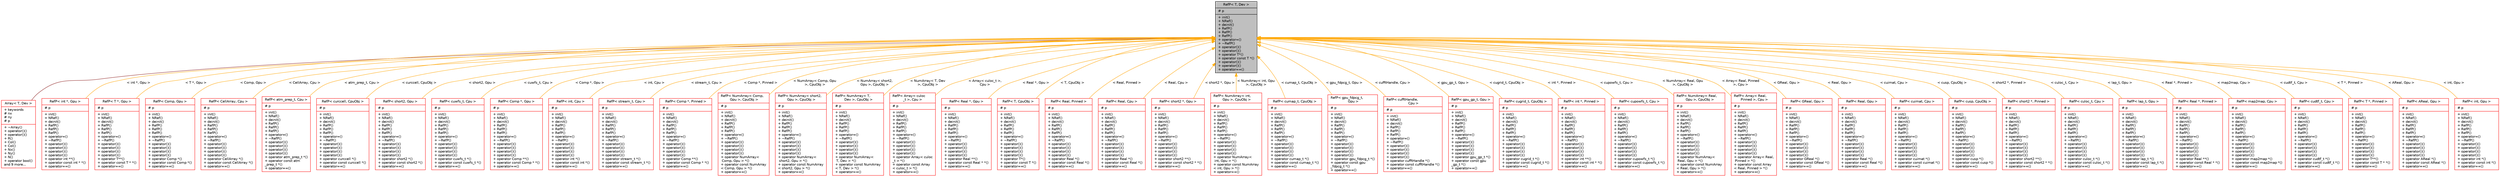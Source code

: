 digraph "RefP&lt; T, Dev &gt;"
{
 // INTERACTIVE_SVG=YES
  bgcolor="transparent";
  edge [fontname="Helvetica",fontsize="10",labelfontname="Helvetica",labelfontsize="10"];
  node [fontname="Helvetica",fontsize="10",shape=record];
  Node0 [label="{RefP\< T, Dev \>\n|# p\l|+ init()\l+ NRef()\l+ deinit()\l+ RefP()\l+ RefP()\l+ RefP()\l+ operator=()\l+ ~RefP()\l+ operator()()\l+ operator()()\l+ operator T*()\l+ operator const T *()\l+ operator()()\l+ operator()()\l+ operator==()\l}",height=0.2,width=0.4,color="black", fillcolor="grey75", style="filled", fontcolor="black"];
  Node0 -> Node1 [dir="back",color="firebrick4",fontsize="10",style="solid",arrowtail="onormal",fontname="Helvetica"];
  Node1 [label="{Array\< T, Dev \>\n|+ keywords\l# nx\l# ny\l# p\l|+ ~Array()\l+ operator()()\l+ operator()()\l+ R()\l+ Col()\l+ Col()\l+ Nx()\l+ Ny()\l+ N()\l+ operator bool()\land 9 more...\l}",height=0.2,width=0.4,color="red",URL="$d5/d21/class_array.html"];
  Node0 -> Node71 [dir="back",color="orange",fontsize="10",style="solid",label=" \< int *, Gpu \>" ,fontname="Helvetica"];
  Node71 [label="{RefP\< int *, Gpu \>\n|# p\l|+ init()\l+ NRef()\l+ deinit()\l+ RefP()\l+ RefP()\l+ RefP()\l+ operator=()\l+ ~RefP()\l+ operator()()\l+ operator()()\l+ operator()()\l+ operator()()\l+ operator int **()\l+ operator const int * *()\l+ operator==()\l}",height=0.2,width=0.4,color="red",URL="$dd/db6/class_ref_p.html"];
  Node0 -> Node72 [dir="back",color="orange",fontsize="10",style="solid",label=" \< T *, Gpu \>" ,fontname="Helvetica"];
  Node72 [label="{RefP\< T *, Gpu \>\n|# p\l|+ init()\l+ NRef()\l+ deinit()\l+ RefP()\l+ RefP()\l+ RefP()\l+ operator=()\l+ ~RefP()\l+ operator()()\l+ operator()()\l+ operator()()\l+ operator()()\l+ operator T**()\l+ operator const T * *()\l+ operator==()\l}",height=0.2,width=0.4,color="red",URL="$dd/db6/class_ref_p.html"];
  Node0 -> Node73 [dir="back",color="orange",fontsize="10",style="solid",label=" \< Comp, Gpu \>" ,fontname="Helvetica"];
  Node73 [label="{RefP\< Comp, Gpu \>\n|# p\l|+ init()\l+ NRef()\l+ deinit()\l+ RefP()\l+ RefP()\l+ RefP()\l+ operator=()\l+ ~RefP()\l+ operator()()\l+ operator()()\l+ operator()()\l+ operator()()\l+ operator Comp *()\l+ operator const Comp *()\l+ operator==()\l}",height=0.2,width=0.4,color="red",URL="$dd/db6/class_ref_p.html"];
  Node0 -> Node74 [dir="back",color="orange",fontsize="10",style="solid",label=" \< CellArray, Cpu \>" ,fontname="Helvetica"];
  Node74 [label="{RefP\< CellArray, Cpu \>\n|# p\l|+ init()\l+ NRef()\l+ deinit()\l+ RefP()\l+ RefP()\l+ RefP()\l+ operator=()\l+ ~RefP()\l+ operator()()\l+ operator()()\l+ operator()()\l+ operator()()\l+ operator CellArray *()\l+ operator const CellArray *()\l+ operator==()\l}",height=0.2,width=0.4,color="red",URL="$dd/db6/class_ref_p.html"];
  Node0 -> Node75 [dir="back",color="orange",fontsize="10",style="solid",label=" \< atm_prep_t, Cpu \>" ,fontname="Helvetica"];
  Node75 [label="{RefP\< atm_prep_t, Cpu \>\n|# p\l|+ init()\l+ NRef()\l+ deinit()\l+ RefP()\l+ RefP()\l+ RefP()\l+ operator=()\l+ ~RefP()\l+ operator()()\l+ operator()()\l+ operator()()\l+ operator()()\l+ operator atm_prep_t *()\l+ operator const atm\l_prep_t *()\l+ operator==()\l}",height=0.2,width=0.4,color="red",URL="$dd/db6/class_ref_p.html"];
  Node0 -> Node76 [dir="back",color="orange",fontsize="10",style="solid",label=" \< curccell, CpuObj \>" ,fontname="Helvetica"];
  Node76 [label="{RefP\< curccell, CpuObj \>\n|# p\l|+ init()\l+ NRef()\l+ deinit()\l+ RefP()\l+ RefP()\l+ RefP()\l+ operator=()\l+ ~RefP()\l+ operator()()\l+ operator()()\l+ operator()()\l+ operator()()\l+ operator curccell *()\l+ operator const curccell *()\l+ operator==()\l}",height=0.2,width=0.4,color="red",URL="$dd/db6/class_ref_p.html"];
  Node0 -> Node77 [dir="back",color="orange",fontsize="10",style="solid",label=" \< short2, Gpu \>" ,fontname="Helvetica"];
  Node77 [label="{RefP\< short2, Gpu \>\n|# p\l|+ init()\l+ NRef()\l+ deinit()\l+ RefP()\l+ RefP()\l+ RefP()\l+ operator=()\l+ ~RefP()\l+ operator()()\l+ operator()()\l+ operator()()\l+ operator()()\l+ operator short2 *()\l+ operator const short2 *()\l+ operator==()\l}",height=0.2,width=0.4,color="red",URL="$dd/db6/class_ref_p.html"];
  Node0 -> Node78 [dir="back",color="orange",fontsize="10",style="solid",label=" \< cuwfs_t, Cpu \>" ,fontname="Helvetica"];
  Node78 [label="{RefP\< cuwfs_t, Cpu \>\n|# p\l|+ init()\l+ NRef()\l+ deinit()\l+ RefP()\l+ RefP()\l+ RefP()\l+ operator=()\l+ ~RefP()\l+ operator()()\l+ operator()()\l+ operator()()\l+ operator()()\l+ operator cuwfs_t *()\l+ operator const cuwfs_t *()\l+ operator==()\l}",height=0.2,width=0.4,color="red",URL="$dd/db6/class_ref_p.html"];
  Node0 -> Node79 [dir="back",color="orange",fontsize="10",style="solid",label=" \< Comp *, Gpu \>" ,fontname="Helvetica"];
  Node79 [label="{RefP\< Comp *, Gpu \>\n|# p\l|+ init()\l+ NRef()\l+ deinit()\l+ RefP()\l+ RefP()\l+ RefP()\l+ operator=()\l+ ~RefP()\l+ operator()()\l+ operator()()\l+ operator()()\l+ operator()()\l+ operator Comp **()\l+ operator const Comp * *()\l+ operator==()\l}",height=0.2,width=0.4,color="red",URL="$dd/db6/class_ref_p.html"];
  Node0 -> Node80 [dir="back",color="orange",fontsize="10",style="solid",label=" \< int, Cpu \>" ,fontname="Helvetica"];
  Node80 [label="{RefP\< int, Cpu \>\n|# p\l|+ init()\l+ NRef()\l+ deinit()\l+ RefP()\l+ RefP()\l+ RefP()\l+ operator=()\l+ ~RefP()\l+ operator()()\l+ operator()()\l+ operator()()\l+ operator()()\l+ operator int *()\l+ operator const int *()\l+ operator==()\l}",height=0.2,width=0.4,color="red",URL="$dd/db6/class_ref_p.html"];
  Node0 -> Node81 [dir="back",color="orange",fontsize="10",style="solid",label=" \< stream_t, Cpu \>" ,fontname="Helvetica"];
  Node81 [label="{RefP\< stream_t, Cpu \>\n|# p\l|+ init()\l+ NRef()\l+ deinit()\l+ RefP()\l+ RefP()\l+ RefP()\l+ operator=()\l+ ~RefP()\l+ operator()()\l+ operator()()\l+ operator()()\l+ operator()()\l+ operator stream_t *()\l+ operator const stream_t *()\l+ operator==()\l}",height=0.2,width=0.4,color="red",URL="$dd/db6/class_ref_p.html"];
  Node0 -> Node82 [dir="back",color="orange",fontsize="10",style="solid",label=" \< Comp *, Pinned \>" ,fontname="Helvetica"];
  Node82 [label="{RefP\< Comp *, Pinned \>\n|# p\l|+ init()\l+ NRef()\l+ deinit()\l+ RefP()\l+ RefP()\l+ RefP()\l+ operator=()\l+ ~RefP()\l+ operator()()\l+ operator()()\l+ operator()()\l+ operator()()\l+ operator Comp **()\l+ operator const Comp * *()\l+ operator==()\l}",height=0.2,width=0.4,color="red",URL="$dd/db6/class_ref_p.html"];
  Node0 -> Node83 [dir="back",color="orange",fontsize="10",style="solid",label=" \< NumArray\< Comp, Gpu\l \>, CpuObj \>" ,fontname="Helvetica"];
  Node83 [label="{RefP\< NumArray\< Comp,\l Gpu \>, CpuObj \>\n|# p\l|+ init()\l+ NRef()\l+ deinit()\l+ RefP()\l+ RefP()\l+ RefP()\l+ operator=()\l+ ~RefP()\l+ operator()()\l+ operator()()\l+ operator()()\l+ operator()()\l+ operator NumArray\<\l Comp, Gpu \> *()\l+ operator const NumArray\l\< Comp, Gpu \> *()\l+ operator==()\l}",height=0.2,width=0.4,color="red",URL="$dd/db6/class_ref_p.html"];
  Node0 -> Node84 [dir="back",color="orange",fontsize="10",style="solid",label=" \< NumArray\< short2,\l Gpu \>, CpuObj \>" ,fontname="Helvetica"];
  Node84 [label="{RefP\< NumArray\< short2,\l Gpu \>, CpuObj \>\n|# p\l|+ init()\l+ NRef()\l+ deinit()\l+ RefP()\l+ RefP()\l+ RefP()\l+ operator=()\l+ ~RefP()\l+ operator()()\l+ operator()()\l+ operator()()\l+ operator()()\l+ operator NumArray\<\l short2, Gpu \> *()\l+ operator const NumArray\l\< short2, Gpu \> *()\l+ operator==()\l}",height=0.2,width=0.4,color="red",URL="$dd/db6/class_ref_p.html"];
  Node0 -> Node85 [dir="back",color="orange",fontsize="10",style="solid",label=" \< NumArray\< T, Dev\l \>, CpuObj \>" ,fontname="Helvetica"];
  Node85 [label="{RefP\< NumArray\< T,\l Dev \>, CpuObj \>\n|# p\l|+ init()\l+ NRef()\l+ deinit()\l+ RefP()\l+ RefP()\l+ RefP()\l+ operator=()\l+ ~RefP()\l+ operator()()\l+ operator()()\l+ operator()()\l+ operator()()\l+ operator NumArray\<\l T, Dev \> *()\l+ operator const NumArray\l\< T, Dev \> *()\l+ operator==()\l}",height=0.2,width=0.4,color="red",URL="$dd/db6/class_ref_p.html"];
  Node0 -> Node86 [dir="back",color="orange",fontsize="10",style="solid",label=" \< Array\< culoc_t \>,\l Cpu \>" ,fontname="Helvetica"];
  Node86 [label="{RefP\< Array\< culoc\l_t \>, Cpu \>\n|# p\l|+ init()\l+ NRef()\l+ deinit()\l+ RefP()\l+ RefP()\l+ RefP()\l+ operator=()\l+ ~RefP()\l+ operator()()\l+ operator()()\l+ operator()()\l+ operator()()\l+ operator Array\< culoc\l_t \> *()\l+ operator const Array\l\< culoc_t \> *()\l+ operator==()\l}",height=0.2,width=0.4,color="red",URL="$dd/db6/class_ref_p.html"];
  Node0 -> Node87 [dir="back",color="orange",fontsize="10",style="solid",label=" \< Real *, Gpu \>" ,fontname="Helvetica"];
  Node87 [label="{RefP\< Real *, Gpu \>\n|# p\l|+ init()\l+ NRef()\l+ deinit()\l+ RefP()\l+ RefP()\l+ RefP()\l+ operator=()\l+ ~RefP()\l+ operator()()\l+ operator()()\l+ operator()()\l+ operator()()\l+ operator Real **()\l+ operator const Real * *()\l+ operator==()\l}",height=0.2,width=0.4,color="red",URL="$dd/db6/class_ref_p.html"];
  Node0 -> Node88 [dir="back",color="orange",fontsize="10",style="solid",label=" \< T, CpuObj \>" ,fontname="Helvetica"];
  Node88 [label="{RefP\< T, CpuObj \>\n|# p\l|+ init()\l+ NRef()\l+ deinit()\l+ RefP()\l+ RefP()\l+ RefP()\l+ operator=()\l+ ~RefP()\l+ operator()()\l+ operator()()\l+ operator()()\l+ operator()()\l+ operator T*()\l+ operator const T *()\l+ operator==()\l}",height=0.2,width=0.4,color="red",URL="$dd/db6/class_ref_p.html"];
  Node0 -> Node89 [dir="back",color="orange",fontsize="10",style="solid",label=" \< Real, Pinned \>" ,fontname="Helvetica"];
  Node89 [label="{RefP\< Real, Pinned \>\n|# p\l|+ init()\l+ NRef()\l+ deinit()\l+ RefP()\l+ RefP()\l+ RefP()\l+ operator=()\l+ ~RefP()\l+ operator()()\l+ operator()()\l+ operator()()\l+ operator()()\l+ operator Real *()\l+ operator const Real *()\l+ operator==()\l}",height=0.2,width=0.4,color="red",URL="$dd/db6/class_ref_p.html"];
  Node0 -> Node90 [dir="back",color="orange",fontsize="10",style="solid",label=" \< Real, Cpu \>" ,fontname="Helvetica"];
  Node90 [label="{RefP\< Real, Cpu \>\n|# p\l|+ init()\l+ NRef()\l+ deinit()\l+ RefP()\l+ RefP()\l+ RefP()\l+ operator=()\l+ ~RefP()\l+ operator()()\l+ operator()()\l+ operator()()\l+ operator()()\l+ operator Real *()\l+ operator const Real *()\l+ operator==()\l}",height=0.2,width=0.4,color="red",URL="$dd/db6/class_ref_p.html"];
  Node0 -> Node91 [dir="back",color="orange",fontsize="10",style="solid",label=" \< short2 *, Gpu \>" ,fontname="Helvetica"];
  Node91 [label="{RefP\< short2 *, Gpu \>\n|# p\l|+ init()\l+ NRef()\l+ deinit()\l+ RefP()\l+ RefP()\l+ RefP()\l+ operator=()\l+ ~RefP()\l+ operator()()\l+ operator()()\l+ operator()()\l+ operator()()\l+ operator short2 **()\l+ operator const short2 * *()\l+ operator==()\l}",height=0.2,width=0.4,color="red",URL="$dd/db6/class_ref_p.html"];
  Node0 -> Node92 [dir="back",color="orange",fontsize="10",style="solid",label=" \< NumArray\< int, Gpu\l \>, CpuObj \>" ,fontname="Helvetica"];
  Node92 [label="{RefP\< NumArray\< int,\l Gpu \>, CpuObj \>\n|# p\l|+ init()\l+ NRef()\l+ deinit()\l+ RefP()\l+ RefP()\l+ RefP()\l+ operator=()\l+ ~RefP()\l+ operator()()\l+ operator()()\l+ operator()()\l+ operator()()\l+ operator NumArray\<\l int, Gpu \> *()\l+ operator const NumArray\l\< int, Gpu \> *()\l+ operator==()\l}",height=0.2,width=0.4,color="red",URL="$dd/db6/class_ref_p.html"];
  Node0 -> Node93 [dir="back",color="orange",fontsize="10",style="solid",label=" \< cumap_t, CpuObj \>" ,fontname="Helvetica"];
  Node93 [label="{RefP\< cumap_t, CpuObj \>\n|# p\l|+ init()\l+ NRef()\l+ deinit()\l+ RefP()\l+ RefP()\l+ RefP()\l+ operator=()\l+ ~RefP()\l+ operator()()\l+ operator()()\l+ operator()()\l+ operator()()\l+ operator cumap_t *()\l+ operator const cumap_t *()\l+ operator==()\l}",height=0.2,width=0.4,color="red",URL="$dd/db6/class_ref_p.html"];
  Node0 -> Node94 [dir="back",color="orange",fontsize="10",style="solid",label=" \< gpu_fdpcg_t, Gpu \>" ,fontname="Helvetica"];
  Node94 [label="{RefP\< gpu_fdpcg_t,\l Gpu \>\n|# p\l|+ init()\l+ NRef()\l+ deinit()\l+ RefP()\l+ RefP()\l+ RefP()\l+ operator=()\l+ ~RefP()\l+ operator()()\l+ operator()()\l+ operator()()\l+ operator()()\l+ operator gpu_fdpcg_t *()\l+ operator const gpu\l_fdpcg_t *()\l+ operator==()\l}",height=0.2,width=0.4,color="red",URL="$dd/db6/class_ref_p.html"];
  Node0 -> Node95 [dir="back",color="orange",fontsize="10",style="solid",label=" \< cufftHandle, Cpu \>" ,fontname="Helvetica"];
  Node95 [label="{RefP\< cufftHandle,\l Cpu \>\n|# p\l|+ init()\l+ NRef()\l+ deinit()\l+ RefP()\l+ RefP()\l+ RefP()\l+ operator=()\l+ ~RefP()\l+ operator()()\l+ operator()()\l+ operator()()\l+ operator()()\l+ operator cufftHandle *()\l+ operator const cufftHandle *()\l+ operator==()\l}",height=0.2,width=0.4,color="red",URL="$dd/db6/class_ref_p.html"];
  Node0 -> Node96 [dir="back",color="orange",fontsize="10",style="solid",label=" \< gpu_gp_t, Gpu \>" ,fontname="Helvetica"];
  Node96 [label="{RefP\< gpu_gp_t, Gpu \>\n|# p\l|+ init()\l+ NRef()\l+ deinit()\l+ RefP()\l+ RefP()\l+ RefP()\l+ operator=()\l+ ~RefP()\l+ operator()()\l+ operator()()\l+ operator()()\l+ operator()()\l+ operator gpu_gp_t *()\l+ operator const gpu\l_gp_t *()\l+ operator==()\l}",height=0.2,width=0.4,color="red",URL="$dd/db6/class_ref_p.html"];
  Node0 -> Node97 [dir="back",color="orange",fontsize="10",style="solid",label=" \< cugrid_t, CpuObj \>" ,fontname="Helvetica"];
  Node97 [label="{RefP\< cugrid_t, CpuObj \>\n|# p\l|+ init()\l+ NRef()\l+ deinit()\l+ RefP()\l+ RefP()\l+ RefP()\l+ operator=()\l+ ~RefP()\l+ operator()()\l+ operator()()\l+ operator()()\l+ operator()()\l+ operator cugrid_t *()\l+ operator const cugrid_t *()\l+ operator==()\l}",height=0.2,width=0.4,color="red",URL="$dd/db6/class_ref_p.html"];
  Node0 -> Node98 [dir="back",color="orange",fontsize="10",style="solid",label=" \< int *, Pinned \>" ,fontname="Helvetica"];
  Node98 [label="{RefP\< int *, Pinned \>\n|# p\l|+ init()\l+ NRef()\l+ deinit()\l+ RefP()\l+ RefP()\l+ RefP()\l+ operator=()\l+ ~RefP()\l+ operator()()\l+ operator()()\l+ operator()()\l+ operator()()\l+ operator int **()\l+ operator const int * *()\l+ operator==()\l}",height=0.2,width=0.4,color="red",URL="$dd/db6/class_ref_p.html"];
  Node0 -> Node99 [dir="back",color="orange",fontsize="10",style="solid",label=" \< cupowfs_t, Cpu \>" ,fontname="Helvetica"];
  Node99 [label="{RefP\< cupowfs_t, Cpu \>\n|# p\l|+ init()\l+ NRef()\l+ deinit()\l+ RefP()\l+ RefP()\l+ RefP()\l+ operator=()\l+ ~RefP()\l+ operator()()\l+ operator()()\l+ operator()()\l+ operator()()\l+ operator cupowfs_t *()\l+ operator const cupowfs_t *()\l+ operator==()\l}",height=0.2,width=0.4,color="red",URL="$dd/db6/class_ref_p.html"];
  Node0 -> Node100 [dir="back",color="orange",fontsize="10",style="solid",label=" \< NumArray\< Real, Gpu\l \>, CpuObj \>" ,fontname="Helvetica"];
  Node100 [label="{RefP\< NumArray\< Real,\l Gpu \>, CpuObj \>\n|# p\l|+ init()\l+ NRef()\l+ deinit()\l+ RefP()\l+ RefP()\l+ RefP()\l+ operator=()\l+ ~RefP()\l+ operator()()\l+ operator()()\l+ operator()()\l+ operator()()\l+ operator NumArray\<\l Real, Gpu \> *()\l+ operator const NumArray\l\< Real, Gpu \> *()\l+ operator==()\l}",height=0.2,width=0.4,color="red",URL="$dd/db6/class_ref_p.html"];
  Node0 -> Node101 [dir="back",color="orange",fontsize="10",style="solid",label=" \< Array\< Real, Pinned\l \>, Cpu \>" ,fontname="Helvetica"];
  Node101 [label="{RefP\< Array\< Real,\l Pinned \>, Cpu \>\n|# p\l|+ init()\l+ NRef()\l+ deinit()\l+ RefP()\l+ RefP()\l+ RefP()\l+ operator=()\l+ ~RefP()\l+ operator()()\l+ operator()()\l+ operator()()\l+ operator()()\l+ operator Array\< Real,\l Pinned \> *()\l+ operator const Array\l\< Real, Pinned \> *()\l+ operator==()\l}",height=0.2,width=0.4,color="red",URL="$dd/db6/class_ref_p.html"];
  Node0 -> Node102 [dir="back",color="orange",fontsize="10",style="solid",label=" \< GReal, Gpu \>" ,fontname="Helvetica"];
  Node102 [label="{RefP\< GReal, Gpu \>\n|# p\l|+ init()\l+ NRef()\l+ deinit()\l+ RefP()\l+ RefP()\l+ RefP()\l+ operator=()\l+ ~RefP()\l+ operator()()\l+ operator()()\l+ operator()()\l+ operator()()\l+ operator GReal *()\l+ operator const GReal *()\l+ operator==()\l}",height=0.2,width=0.4,color="red",URL="$dd/db6/class_ref_p.html"];
  Node0 -> Node103 [dir="back",color="orange",fontsize="10",style="solid",label=" \< Real, Gpu \>" ,fontname="Helvetica"];
  Node103 [label="{RefP\< Real, Gpu \>\n|# p\l|+ init()\l+ NRef()\l+ deinit()\l+ RefP()\l+ RefP()\l+ RefP()\l+ operator=()\l+ ~RefP()\l+ operator()()\l+ operator()()\l+ operator()()\l+ operator()()\l+ operator Real *()\l+ operator const Real *()\l+ operator==()\l}",height=0.2,width=0.4,color="red",URL="$dd/db6/class_ref_p.html"];
  Node0 -> Node104 [dir="back",color="orange",fontsize="10",style="solid",label=" \< cuimat, Cpu \>" ,fontname="Helvetica"];
  Node104 [label="{RefP\< cuimat, Cpu \>\n|# p\l|+ init()\l+ NRef()\l+ deinit()\l+ RefP()\l+ RefP()\l+ RefP()\l+ operator=()\l+ ~RefP()\l+ operator()()\l+ operator()()\l+ operator()()\l+ operator()()\l+ operator cuimat *()\l+ operator const cuimat *()\l+ operator==()\l}",height=0.2,width=0.4,color="red",URL="$dd/db6/class_ref_p.html"];
  Node0 -> Node105 [dir="back",color="orange",fontsize="10",style="solid",label=" \< cusp, CpuObj \>" ,fontname="Helvetica"];
  Node105 [label="{RefP\< cusp, CpuObj \>\n|# p\l|+ init()\l+ NRef()\l+ deinit()\l+ RefP()\l+ RefP()\l+ RefP()\l+ operator=()\l+ ~RefP()\l+ operator()()\l+ operator()()\l+ operator()()\l+ operator()()\l+ operator cusp *()\l+ operator const cusp *()\l+ operator==()\l}",height=0.2,width=0.4,color="red",URL="$dd/db6/class_ref_p.html"];
  Node0 -> Node106 [dir="back",color="orange",fontsize="10",style="solid",label=" \< short2 *, Pinned \>" ,fontname="Helvetica"];
  Node106 [label="{RefP\< short2 *, Pinned \>\n|# p\l|+ init()\l+ NRef()\l+ deinit()\l+ RefP()\l+ RefP()\l+ RefP()\l+ operator=()\l+ ~RefP()\l+ operator()()\l+ operator()()\l+ operator()()\l+ operator()()\l+ operator short2 **()\l+ operator const short2 * *()\l+ operator==()\l}",height=0.2,width=0.4,color="red",URL="$dd/db6/class_ref_p.html"];
  Node0 -> Node107 [dir="back",color="orange",fontsize="10",style="solid",label=" \< culoc_t, Cpu \>" ,fontname="Helvetica"];
  Node107 [label="{RefP\< culoc_t, Cpu \>\n|# p\l|+ init()\l+ NRef()\l+ deinit()\l+ RefP()\l+ RefP()\l+ RefP()\l+ operator=()\l+ ~RefP()\l+ operator()()\l+ operator()()\l+ operator()()\l+ operator()()\l+ operator culoc_t *()\l+ operator const culoc_t *()\l+ operator==()\l}",height=0.2,width=0.4,color="red",URL="$dd/db6/class_ref_p.html"];
  Node0 -> Node108 [dir="back",color="orange",fontsize="10",style="solid",label=" \< lap_t, Gpu \>" ,fontname="Helvetica"];
  Node108 [label="{RefP\< lap_t, Gpu \>\n|# p\l|+ init()\l+ NRef()\l+ deinit()\l+ RefP()\l+ RefP()\l+ RefP()\l+ operator=()\l+ ~RefP()\l+ operator()()\l+ operator()()\l+ operator()()\l+ operator()()\l+ operator lap_t *()\l+ operator const lap_t *()\l+ operator==()\l}",height=0.2,width=0.4,color="red",URL="$dd/db6/class_ref_p.html"];
  Node0 -> Node109 [dir="back",color="orange",fontsize="10",style="solid",label=" \< Real *, Pinned \>" ,fontname="Helvetica"];
  Node109 [label="{RefP\< Real *, Pinned \>\n|# p\l|+ init()\l+ NRef()\l+ deinit()\l+ RefP()\l+ RefP()\l+ RefP()\l+ operator=()\l+ ~RefP()\l+ operator()()\l+ operator()()\l+ operator()()\l+ operator()()\l+ operator Real **()\l+ operator const Real * *()\l+ operator==()\l}",height=0.2,width=0.4,color="red",URL="$dd/db6/class_ref_p.html"];
  Node0 -> Node110 [dir="back",color="orange",fontsize="10",style="solid",label=" \< map2map, Cpu \>" ,fontname="Helvetica"];
  Node110 [label="{RefP\< map2map, Cpu \>\n|# p\l|+ init()\l+ NRef()\l+ deinit()\l+ RefP()\l+ RefP()\l+ RefP()\l+ operator=()\l+ ~RefP()\l+ operator()()\l+ operator()()\l+ operator()()\l+ operator()()\l+ operator map2map *()\l+ operator const map2map *()\l+ operator==()\l}",height=0.2,width=0.4,color="red",URL="$dd/db6/class_ref_p.html"];
  Node0 -> Node111 [dir="back",color="orange",fontsize="10",style="solid",label=" \< cudtf_t, Cpu \>" ,fontname="Helvetica"];
  Node111 [label="{RefP\< cudtf_t, Cpu \>\n|# p\l|+ init()\l+ NRef()\l+ deinit()\l+ RefP()\l+ RefP()\l+ RefP()\l+ operator=()\l+ ~RefP()\l+ operator()()\l+ operator()()\l+ operator()()\l+ operator()()\l+ operator cudtf_t *()\l+ operator const cudtf_t *()\l+ operator==()\l}",height=0.2,width=0.4,color="red",URL="$dd/db6/class_ref_p.html"];
  Node0 -> Node112 [dir="back",color="orange",fontsize="10",style="solid",label=" \< T *, Pinned \>" ,fontname="Helvetica"];
  Node112 [label="{RefP\< T *, Pinned \>\n|# p\l|+ init()\l+ NRef()\l+ deinit()\l+ RefP()\l+ RefP()\l+ RefP()\l+ operator=()\l+ ~RefP()\l+ operator()()\l+ operator()()\l+ operator()()\l+ operator()()\l+ operator T**()\l+ operator const T * *()\l+ operator==()\l}",height=0.2,width=0.4,color="red",URL="$dd/db6/class_ref_p.html"];
  Node0 -> Node113 [dir="back",color="orange",fontsize="10",style="solid",label=" \< AReal, Gpu \>" ,fontname="Helvetica"];
  Node113 [label="{RefP\< AReal, Gpu \>\n|# p\l|+ init()\l+ NRef()\l+ deinit()\l+ RefP()\l+ RefP()\l+ RefP()\l+ operator=()\l+ ~RefP()\l+ operator()()\l+ operator()()\l+ operator()()\l+ operator()()\l+ operator AReal *()\l+ operator const AReal *()\l+ operator==()\l}",height=0.2,width=0.4,color="red",URL="$dd/db6/class_ref_p.html"];
  Node0 -> Node114 [dir="back",color="orange",fontsize="10",style="solid",label=" \< int, Gpu \>" ,fontname="Helvetica"];
  Node114 [label="{RefP\< int, Gpu \>\n|# p\l|+ init()\l+ NRef()\l+ deinit()\l+ RefP()\l+ RefP()\l+ RefP()\l+ operator=()\l+ ~RefP()\l+ operator()()\l+ operator()()\l+ operator()()\l+ operator()()\l+ operator int *()\l+ operator const int *()\l+ operator==()\l}",height=0.2,width=0.4,color="red",URL="$dd/db6/class_ref_p.html"];
}
